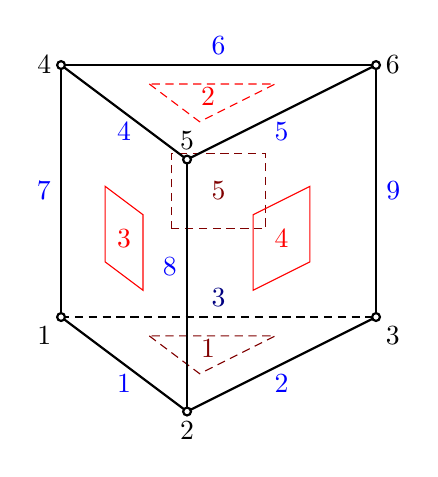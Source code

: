 \begin{tikzpicture}[scale=4,>=stealth,x={(1cm,0cm)}, y={ (0.4cm,-0.3cm) }, z={(0.0cm,0.8cm)}]
 %\tikzstyle{elemnode} = [fill,circle,inner sep=2]
 \tikzstyle{elemnode} = [draw=black,thick,fill=white,circle,inner sep=1]
 \tikzstyle{background} = [densely dashed]
 \newcommand{\fs}{0.20}
 \newcommand{\fsb}{0.35}
 
  \coordinate (n1) at (0,0,0);
  \coordinate (n2) at (0,1,0);
  \coordinate (n3) at (1,0,0);
  \coordinate (n4) at (0,0,1);
  \coordinate (n5) at (0,1,1);
  \coordinate (n6) at (1,0,1);

  % Faces behind
  \draw[red!50!black,background] (\fs,\fs,0) -- (\fs,1-2*\fs,0) -- (1-2*\fs,\fs,0) -- cycle;
  \node[red!50!black] at (1/3,1/3,0) {1};
  \draw[red!50!black,background] (\fsb,0,\fsb) -- (\fsb,0,1-\fsb) -- (1-\fsb,0,1-\fsb) -- (1-\fsb,0,\fsb) -- cycle;
  \node[red!50!black] at (1/2,0,1/2) {5};


  % Can't use rectangle in 3d
  \draw[thick,background] (n1) -- (n3) node[midway,above,blue!50!black] {3};
  \draw[thick] (n2) -- (n1) node[midway,below,blue] {1};
  \draw[thick] (n2) -- (n3) node[midway,below,blue] {2};
  \draw[thick] (n5) -- (n4) node[midway,below,blue] {4};
  \draw[thick] (n5) -- (n6) node[midway,below,blue] {5};
  \draw[thick] (n4) -- (n6) node[midway,above,blue] {6};
  \draw[thick] (n1) -- (n4) node[midway,left,blue] {7};
  \draw[thick] (n2) -- (n5) node[midway,above left,blue] {8};
  \draw[thick] (n3) -- (n6) node[midway,right,blue] {9};

  % Nodes
  \node[elemnode] at (n1) {}; \node[below left] at (n1) {1};
  \node[elemnode] at (n2) {}; \node[below] at (n2) {2};
  \node[elemnode] at (n3) {}; \node[below right] at (n3) {3};
  \node[elemnode] at (n4) {}; \node[left] at (n4) {4};
  \node[elemnode] at (n5) {}; \node[above] at (n5) {5};
  \node[elemnode] at (n6) {}; \node[right] at (n6) {6};

  % Faces
  \draw[red,background] (\fs,\fs,1) -- (\fs,1-2*\fs,1) -- (1-2*\fs,\fs,1) -- cycle;
  \node[red] at (1/3,1/3,1) {2};

  \draw[red] (0,\fsb,\fsb) -- (0,\fsb,1-\fsb) -- (0,1-\fsb,1-\fsb) -- (0,1-\fsb,\fsb) -- cycle;
  \node[red] at (0,1/2,1/2) {3};

  \draw[red] (\fsb,1-\fsb,\fsb) -- (1-\fsb,\fsb,\fsb) -- (1-\fsb,\fsb,1-\fsb) -- (\fsb,1-\fsb,1-\fsb) -- cycle;
  \node[red] at (1/2,1/2,1/2) {4};

\end{tikzpicture}
